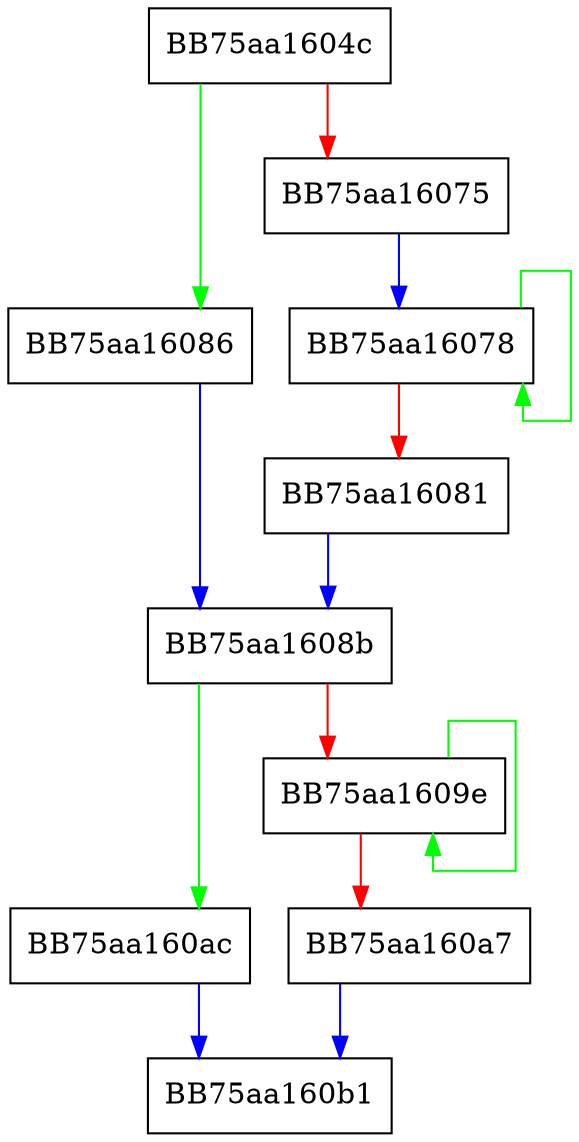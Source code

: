 digraph WPP_SF_Pss {
  node [shape="box"];
  graph [splines=ortho];
  BB75aa1604c -> BB75aa16086 [color="green"];
  BB75aa1604c -> BB75aa16075 [color="red"];
  BB75aa16075 -> BB75aa16078 [color="blue"];
  BB75aa16078 -> BB75aa16078 [color="green"];
  BB75aa16078 -> BB75aa16081 [color="red"];
  BB75aa16081 -> BB75aa1608b [color="blue"];
  BB75aa16086 -> BB75aa1608b [color="blue"];
  BB75aa1608b -> BB75aa160ac [color="green"];
  BB75aa1608b -> BB75aa1609e [color="red"];
  BB75aa1609e -> BB75aa1609e [color="green"];
  BB75aa1609e -> BB75aa160a7 [color="red"];
  BB75aa160a7 -> BB75aa160b1 [color="blue"];
  BB75aa160ac -> BB75aa160b1 [color="blue"];
}